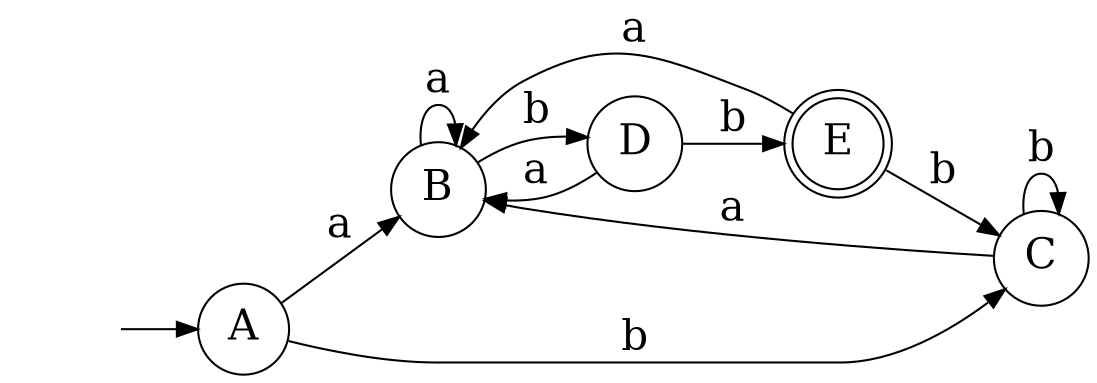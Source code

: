 digraph DFA_Graph {
	graph [rankdir=LR]
	node [fontsize=20]
	edge [fontsize="20pt"]
	"" [label="" shape=plaintext]
	E [label=E shape=doublecircle]
	A [label=A shape=circle]
	B [label=B shape=circle]
	C [label=C shape=circle]
	D [label=D shape=circle]
	"" -> A [label=""]
	A -> B [label=a]
	A -> C [label=b]
	B -> B [label=a]
	B -> D [label=b]
	C -> B [label=a]
	C -> C [label=b]
	D -> B [label=a]
	D -> E [label=b]
	E -> B [label=a]
	E -> C [label=b]
}
